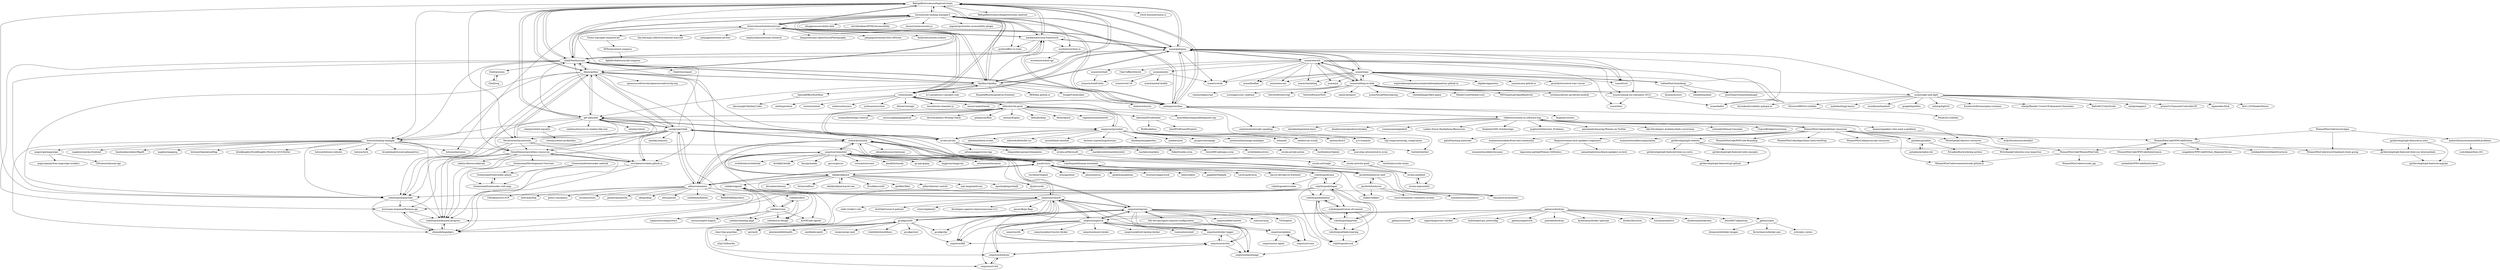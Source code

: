 digraph G {
"RefugeRestrooms/refugerestrooms" -> "hotosm/osm-tasking-manager2"
"RefugeRestrooms/refugerestrooms" -> "drewrwilson/toolsforactivism"
"RefugeRestrooms/refugerestrooms" -> "hackaye/activism-framework"
"RefugeRestrooms/refugerestrooms" -> "ifmeorg/ifme"
"RefugeRestrooms/refugerestrooms" -> "GliaX/Stethoscope"
"RefugeRestrooms/refugerestrooms" -> "julianguyen/ifme"
"RefugeRestrooms/refugerestrooms" -> "ncase/polygons"
"RefugeRestrooms/refugerestrooms" -> "OptiKey/OptiKey"
"RefugeRestrooms/refugerestrooms" -> "Terrastories/terrastories"
"RefugeRestrooms/refugerestrooms" -> "get-alex/alex"
"RefugeRestrooms/refugerestrooms" -> "RefugeRestrooms/refugerestrooms-android"
"RefugeRestrooms/refugerestrooms" -> "hotosm/tasking-manager"
"RefugeRestrooms/refugerestrooms" -> "rubyforgood/playtime"
"RefugeRestrooms/refugerestrooms" -> "wooorm/alex"
"RefugeRestrooms/refugerestrooms" -> "witch-house/pronoun.is" ["e"=1]
"julianguyen/ifme" -> "hotosm/osm-tasking-manager2"
"julianguyen/ifme" -> "hackaye/activism-framework"
"julianguyen/ifme" -> "drewrwilson/toolsforactivism"
"julianguyen/ifme" -> "RefugeRestrooms/refugerestrooms"
"julianguyen/ifme" -> "ncase/polygons"
"julianguyen/ifme" -> "GliaX/Stethoscope"
"julianguyen/ifme" -> "hypatia/virtuoso"
"julianguyen/ifme" -> "catehstn/technically-speaking" ["e"=1]
"julianguyen/ifme" -> "WriteSpeakCode/wsc-resources"
"julianguyen/ifme" -> "triketora/women-in-software-eng"
"drewrwilson/toolsforactivism" -> "hackaye/activism-framework"
"drewrwilson/toolsforactivism" -> "hotosm/osm-tasking-manager2"
"drewrwilson/toolsforactivism" -> "ncase/polygons"
"drewrwilson/toolsforactivism" -> "RefugeRestrooms/refugerestrooms"
"drewrwilson/toolsforactivism" -> "julianguyen/ifme"
"drewrwilson/toolsforactivism" -> "johnjago/awesome-free-software" ["e"=1]
"drewrwilson/toolsforactivism" -> "dylanrees/citizen-science" ["e"=1]
"drewrwilson/toolsforactivism" -> "GliaX/Stethoscope"
"drewrwilson/toolsforactivism" -> "OptiKey/OptiKey"
"drewrwilson/toolsforactivism" -> "wooorm/alex"
"drewrwilson/toolsforactivism" -> "the-learning-collective/whereat-macroid"
"drewrwilson/toolsforactivism" -> "Twilio-org/rapid-response-kit"
"drewrwilson/toolsforactivism" -> "johnjago/awesome-ad-free" ["e"=1]
"drewrwilson/toolsforactivism" -> "emptymalei/awesome-research" ["e"=1]
"drewrwilson/toolsforactivism" -> "ibaaj/awesome-OpenSourcePhotography" ["e"=1]
"ncase/polygons" -> "drewrwilson/toolsforactivism"
"ncase/polygons" -> "hackaye/activism-framework"
"ncase/polygons" -> "RefugeRestrooms/refugerestrooms"
"ncase/polygons" -> "hotosm/osm-tasking-manager2"
"ncase/polygons" -> "wooorm/alex"
"ncase/polygons" -> "OptiKey/OptiKey"
"ncase/polygons" -> "GliaX/Stethoscope"
"ncase/polygons" -> "julianguyen/ifme"
"ncase/polygons" -> "ncase/wbwwb"
"ncase/polygons" -> "ncase/loopy"
"ncase/polygons" -> "ncase/nothing-to-hide"
"ncase/polygons" -> "ncase/trust" ["e"=1]
"ncase/polygons" -> "ncase/coming-out-simulator-2014"
"ncase/polygons" -> "ncase/ballot"
"ncase/polygons" -> "ncase/crowds"
"vkuznecovas/mouthful" -> "schn4ck/schnack"
"ncase/sight-and-light" -> "ncase/nothing-to-hide"
"ncase/sight-and-light" -> "Silverwolf90/2d-visibility"
"ncase/sight-and-light" -> "ncase/polygons"
"ncase/sight-and-light" -> "amitp/mapgen2" ["e"=1]
"ncase/sight-and-light" -> "prime31/CharacterController2D" ["e"=1]
"ncase/sight-and-light" -> "aigamedev/btsk" ["e"=1]
"ncase/sight-and-light" -> "fylz1125/ShaderDemos" ["e"=1]
"ncase/sight-and-light" -> "byronknoll/visibility-polygon-js"
"ncase/sight-and-light" -> "mattdesl/lwjgl-basics" ["e"=1]
"ncase/sight-and-light" -> "munificent/hauberk" ["e"=1]
"ncase/sight-and-light" -> "google/liquidfun" ["e"=1]
"ncase/sight-and-light" -> "miloyip/light2d" ["e"=1]
"ncase/sight-and-light" -> "EsotericSoftware/spine-runtimes" ["e"=1]
"ncase/sight-and-light" -> "chenjd/Render-Crowd-Of-Animated-Characters" ["e"=1]
"ncase/sight-and-light" -> "RaduMC/UnityStudio" ["e"=1]
"wooorm/alex" -> "ncase/polygons"
"wooorm/alex" -> "drewrwilson/toolsforactivism"
"wooorm/alex" -> "RefugeRestrooms/refugerestrooms"
"wooorm/alex" -> "btford/write-good"
"wooorm/alex" -> "sindresorhus/xo" ["e"=1]
"wooorm/alex" -> "zeit/hyperterm" ["e"=1]
"wooorm/alex" -> "OptiKey/OptiKey"
"wooorm/alex" -> "wooorm/retext" ["e"=1]
"wooorm/alex" -> "sindresorhus/ava" ["e"=1]
"wooorm/alex" -> "nlp-compromise/nlp_compromise" ["e"=1]
"wooorm/alex" -> "yoshuawuyts/choo" ["e"=1]
"wooorm/alex" -> "julianguyen/ifme"
"wooorm/alex" -> "dthree/vantage" ["e"=1]
"wooorm/alex" -> "tessalt/echo-chamber-js" ["e"=1]
"wooorm/alex" -> "moose-team/friends" ["e"=1]
"btford/write-good" -> "amperser/proselint"
"btford/write-good" -> "kdzwinel/Proofreader"
"btford/write-good" -> "manuelkiessling/nodebeginner.org" ["e"=1]
"btford/write-good" -> "wooorm/alex"
"btford/write-good" -> "errata-ai/vale"
"btford/write-good" -> "swannodette/logic-tutorial" ["e"=1]
"btford/write-good" -> "get-alex/alex"
"btford/write-good" -> "mixu/singlepageappbook" ["e"=1]
"btford/write-good" -> "devd/Academic-Writing-Check" ["e"=1]
"btford/write-good" -> "pengwynn/flint" ["e"=1]
"btford/write-good" -> "textlint/textlint" ["e"=1]
"btford/write-good" -> "cantino/huginn" ["e"=1]
"btford/write-good" -> "defunkt/dotjs" ["e"=1]
"btford/write-good" -> "fastly/epoch" ["e"=1]
"btford/write-good" -> "segmentio/metalsmith" ["e"=1]
"umputun/remark42" -> "djyde/cusdis" ["e"=1]
"umputun/remark42" -> "posativ/isso"
"umputun/remark42" -> "umputun/reproxy"
"umputun/remark42" -> "schn4ck/schnack"
"umputun/remark42" -> "adtac/commento"
"umputun/remark42" -> "knadh/listmonk" ["e"=1]
"umputun/remark42" -> "go-pay/gopay" ["e"=1]
"umputun/remark42" -> "imgproxy/imgproxy" ["e"=1]
"umputun/remark42" -> "utterance/utterances" ["e"=1]
"umputun/remark42" -> "debiki/talkyard"
"umputun/remark42" -> "writefreely/writefreely" ["e"=1]
"umputun/remark42" -> "ArtalkJS/Artalk" ["e"=1]
"umputun/remark42" -> "foxcpp/maddy" ["e"=1]
"umputun/remark42" -> "giscus/giscus" ["e"=1]
"umputun/remark42" -> "owncast/owncast" ["e"=1]
"adtac/commento" -> "posativ/isso"
"adtac/commento" -> "atech/postal" ["e"=1]
"adtac/commento" -> "schn4ck/schnack"
"adtac/commento" -> "umputun/remark42"
"adtac/commento" -> "usefathom/fathom" ["e"=1]
"adtac/commento" -> "coralproject/talk"
"adtac/commento" -> "RadhiFadlillah/shiori" ["e"=1]
"adtac/commento" -> "Checkmarx/Go-SCP" ["e"=1]
"adtac/commento" -> "kshvmdn/fsql" ["e"=1]
"adtac/commento" -> "ponzu-cms/ponzu" ["e"=1]
"adtac/commento" -> "asciimoo/wuzz" ["e"=1]
"adtac/commento" -> "umputun/remark"
"adtac/commento" -> "vkuznecovas/mouthful"
"adtac/commento" -> "gomatcha/matcha" ["e"=1]
"adtac/commento" -> "oklog/oklog" ["e"=1]
"schn4ck/schnack" -> "vkuznecovas/mouthful"
"schn4ck/schnack" -> "coralproject/talk"
"schn4ck/schnack" -> "adtac/commento"
"schn4ck/schnack" -> "posativ/isso"
"schn4ck/schnack" -> "umputun/remark42"
"schn4ck/schnack" -> "jacobwb/hashover-next"
"schn4ck/schnack" -> "eduardoboucas/staticman" ["e"=1]
"schn4ck/schnack" -> "umputun/remark"
"umputun/remark" -> "umputun/reproxy"
"umputun/remark" -> "umputun/nginx-le"
"umputun/remark" -> "radio-t/radio-t-site"
"umputun/remark" -> "umputun/docker-logger"
"umputun/remark" -> "umputun/secrets"
"umputun/remark" -> "umputun/baseimage"
"umputun/remark" -> "umputun/rt-bot"
"umputun/remark" -> "AveVlad/russia-it-podcast" ["e"=1]
"umputun/remark" -> "umputun/dockvpn"
"umputun/remark" -> "umputun/dkll"
"umputun/remark" -> "go-pkgz/auth"
"umputun/remark" -> "schors/tgdante2" ["e"=1]
"umputun/remark" -> "developers-against-repressions/case-212" ["e"=1]
"umputun/remark" -> "jessevdk/go-flags" ["e"=1]
"umputun/remark" -> "schn4ck/schnack"
"posativ/isso" -> "adtac/commento"
"posativ/isso" -> "schn4ck/schnack"
"posativ/isso" -> "umputun/remark42"
"posativ/isso" -> "jacobwb/hashover-next"
"posativ/isso" -> "phusion/juvia" ["e"=1]
"posativ/isso" -> "getpelican/pelican" ["e"=1]
"posativ/isso" -> "talkatv/talkatv"
"posativ/isso" -> "coralproject/talk"
"posativ/isso" -> "twostairs/paperwork" ["e"=1]
"posativ/isso" -> "lektor/lektor" ["e"=1]
"posativ/isso" -> "pagekite/Mailpile" ["e"=1]
"posativ/isso" -> "debiki/talkyard"
"posativ/isso" -> "Laverna/laverna" ["e"=1]
"posativ/isso" -> "torchbox/wagtail" ["e"=1]
"posativ/isso" -> "erming/shout" ["e"=1]
"pyladies/pyladies" -> "pyladies/pyladies-kit"
"pyladies/pyladies" -> "PyLadiesRio/workshop-python"
"tobloef/text2mindmap" -> "tobloef/markant"
"tobloef/text2mindmap" -> "JoseTomasTocino/mindmapit"
"tobloef/text2mindmap" -> "bluzi/jsonstore" ["e"=1]
"tobloef/text2mindmap" -> "ncase/loopy"
"tldr-devops/nginx-common-configuration" -> "umputun/reproxy"
"tldr-devops/nginx-common-configuration" -> "umputun/secrets"
"tldr-devops/nginx-common-configuration" -> "umputun/updater"
"OptiKey/OptiKey" -> "GliaX/Stethoscope"
"OptiKey/OptiKey" -> "RefugeRestrooms/refugerestrooms"
"OptiKey/OptiKey" -> "ncase/polygons"
"OptiKey/OptiKey" -> "drewrwilson/toolsforactivism"
"OptiKey/OptiKey" -> "hotosm/osm-tasking-manager2"
"OptiKey/OptiKey" -> "ifmeorg/ifme"
"OptiKey/OptiKey" -> "hackaye/activism-framework"
"OptiKey/OptiKey" -> "HospitalRun/hospitalrun-frontend" ["e"=1]
"OptiKey/OptiKey" -> "wooorm/alex"
"OptiKey/OptiKey" -> "julianguyen/ifme"
"OptiKey/OptiKey" -> "SpecialEffect/EyeMine"
"OptiKey/OptiKey" -> "get-alex/alex"
"OptiKey/OptiKey" -> "IBM/ibm.github.io" ["e"=1]
"OptiKey/OptiKey" -> "GoogleTrends/data" ["e"=1]
"OptiKey/OptiKey" -> "a11yproject/a11yproject.com" ["e"=1]
"amperser/proselint" -> "btford/write-good"
"amperser/proselint" -> "errata-ai/vale"
"amperser/proselint" -> "pyupio/statuspage" ["e"=1]
"amperser/proselint" -> "awentzonline/image-analogies" ["e"=1]
"amperser/proselint" -> "w0rp/ale" ["e"=1]
"amperser/proselint" -> "reedes/vim-wordy" ["e"=1]
"amperser/proselint" -> "santinic/how2" ["e"=1]
"amperser/proselint" -> "nlp-compromise/nlp_compromise" ["e"=1]
"amperser/proselint" -> "p-e-w/maybe" ["e"=1]
"amperser/proselint" -> "shockone/black-screen" ["e"=1]
"amperser/proselint" -> "edwardtufte/tufte-css" ["e"=1]
"amperser/proselint" -> "mrzool/bash-sensible" ["e"=1]
"amperser/proselint" -> "tectonic-typesetting/tectonic" ["e"=1]
"amperser/proselint" -> "danielquinn/paperless" ["e"=1]
"amperser/proselint" -> "maebert/jrnl" ["e"=1]
"coralproject/talk" -> "ifmeorg/ifme"
"coralproject/talk" -> "schn4ck/schnack"
"coralproject/talk" -> "get-alex/alex"
"coralproject/talk" -> "Data4Democracy/ethics-resources"
"coralproject/talk" -> "Terrastories/terrastories"
"coralproject/talk" -> "adtac/commento"
"coralproject/talk" -> "hotosm/tasking-manager"
"coralproject/talk" -> "rubyforgood/playtime"
"coralproject/talk" -> "posativ/isso"
"coralproject/talk" -> "GliaX/Stethoscope"
"coralproject/talk" -> "RefugeRestrooms/refugerestrooms"
"coralproject/talk" -> "civicdata/civicdata.github.io"
"coralproject/talk" -> "rubyforgood/demand-progress"
"coralproject/talk" -> "ebimodeling/ghgvc"
"coralproject/talk" -> "emeeks/semiotic" ["e"=1]
"errata-ai/vale" -> "errata-ai/vale-action"
"errata-ai/vale" -> "amperser/proselint"
"errata-ai/vale" -> "errata-ai/Microsoft"
"errata-ai/vale" -> "testthedocs/Openly"
"errata-ai/vale" -> "btford/write-good"
"errata-ai/vale" -> "textlint/textlint" ["e"=1]
"errata-ai/vale" -> "jose-elias-alvarez/null-ls.nvim" ["e"=1]
"errata-ai/vale" -> "get-alex/alex"
"errata-ai/vale" -> "mfussenegger/nvim-dap" ["e"=1]
"errata-ai/vale" -> "thegooddocsproject/templates" ["e"=1]
"errata-ai/vale" -> "markdownlint/markdownlint" ["e"=1]
"errata-ai/vale" -> "markdoc/markdoc" ["e"=1]
"errata-ai/vale" -> "folke/trouble.nvim" ["e"=1]
"errata-ai/vale" -> "lewis6991/gitsigns.nvim" ["e"=1]
"errata-ai/vale" -> "writethedocs/www" ["e"=1]
"umputun/nginx-le" -> "umputun/remark"
"umputun/nginx-le" -> "umputun/docker-logger"
"umputun/nginx-le" -> "umputun/baseimage"
"umputun/nginx-le" -> "umputun/rt-bot"
"umputun/nginx-le" -> "umputun/secrets"
"umputun/nginx-le" -> "umputun/dkll"
"umputun/nginx-le" -> "umputun/dockvpn"
"umputun/nginx-le" -> "umputun/reproxy"
"umputun/nginx-le" -> "umputun/rlb"
"umputun/nginx-le" -> "umputun/ghost-buster-docker"
"umputun/nginx-le" -> "umputun/monit-docker"
"umputun/nginx-le" -> "umputun/github-backup-docker"
"umputun/nginx-le" -> "rumyantseva/mif"
"ncase/anxiety" -> "ncase/mental-health"
"ncase/anxiety" -> "ncase/nutshell-beta"
"ncase/anxiety" -> "ncase/covid-19"
"ncase/anxiety" -> "ncase/crowds"
"ifmeorg/ifme" -> "RefugeRestrooms/refugerestrooms"
"ifmeorg/ifme" -> "Terrastories/terrastories"
"ifmeorg/ifme" -> "GliaX/Stethoscope"
"ifmeorg/ifme" -> "coralproject/talk"
"ifmeorg/ifme" -> "rubyforgood/playtime"
"ifmeorg/ifme" -> "hotosm/osm-tasking-manager2"
"ifmeorg/ifme" -> "Data4Democracy/ethics-resources"
"ifmeorg/ifme" -> "civicdata/civicdata.github.io"
"ifmeorg/ifme" -> "get-alex/alex"
"ifmeorg/ifme" -> "hotosm/tasking-manager"
"ifmeorg/ifme" -> "OptiKey/OptiKey"
"ifmeorg/ifme" -> "opensourcediversity/opensourcediversity.org" ["e"=1]
"ifmeorg/ifme" -> "rubyforgood/diaper"
"ifmeorg/ifme" -> "rubyforgood/demand-progress"
"ifmeorg/ifme" -> "rubyforgood/human-essentials"
"ncase/loopy" -> "ncase/wbwwb"
"ncase/loopy" -> "ncase/polygons"
"ncase/loopy" -> "ncase/simulating"
"ncase/loopy" -> "ncase/crowds"
"ncase/loopy" -> "ncase/joy"
"ncase/loopy" -> "ncase/nothing-to-hide"
"ncase/loopy" -> "ncase/fireflies"
"ncase/loopy" -> "ncase/ballot"
"ncase/loopy" -> "explorableexplanations/explorableexplanations.github.io" ["e"=1]
"ncase/loopy" -> "cdglabs/apparatus" ["e"=1]
"ncase/loopy" -> "ncase/trust" ["e"=1]
"ncase/loopy" -> "ncase/neurons"
"ncase/loopy" -> "ncase/ncase.github.io"
"ncase/loopy" -> "tobloef/text2mindmap"
"ncase/loopy" -> "javierbyte/control-user-cursor" ["e"=1]
"ncase/coming-out-simulator-2014" -> "ncase/ballot"
"ncase/coming-out-simulator-2014" -> "ncase/door"
"ncase/wbwwb" -> "ncase/loopy"
"ncase/wbwwb" -> "ncase/polygons"
"ncase/wbwwb" -> "ncase/coming-out-simulator-2014"
"ncase/wbwwb" -> "ncase/trust" ["e"=1]
"ncase/wbwwb" -> "ncase/anxiety"
"ncase/wbwwb" -> "ncase/nothing-to-hide"
"ncase/wbwwb" -> "ncase/ballot"
"ncase/wbwwb" -> "ncase/fireflies"
"ncase/wbwwb" -> "ncase/joy"
"ncase/wbwwb" -> "ncase/neurons"
"ncase/wbwwb" -> "ncase/simulating"
"ncase/wbwwb" -> "ncase/door"
"ncase/wbwwb" -> "ClayCoffee/wbwwb"
"ncase/wbwwb" -> "ncase/nutshell"
"ncase/wbwwb" -> "ncase/crowds"
"go-pkgz/auth" -> "shaj13/go-guardian"
"go-pkgz/auth" -> "qor/auth" ["e"=1]
"go-pkgz/auth" -> "umputun/reproxy"
"go-pkgz/auth" -> "alexliesenfeld/health" ["e"=1]
"go-pkgz/auth" -> "markbates/goth" ["e"=1]
"go-pkgz/auth" -> "wneessen/go-mail" ["e"=1]
"go-pkgz/auth" -> "umputun/remark"
"go-pkgz/auth" -> "volatiletech/authboss" ["e"=1]
"go-pkgz/auth" -> "go-pkgz/rest"
"go-pkgz/auth" -> "umputun/dkll"
"go-pkgz/auth" -> "go-pkgz/lgr"
"ncase/nothing-to-hide" -> "ncase/sight-and-light"
"ncase/nothing-to-hide" -> "ncase/coming-out-simulator-2014"
"ncase/nothing-to-hide" -> "ncase/polygons"
"ncase/nothing-to-hide" -> "ncase/wbwwb"
"ncase/nothing-to-hide" -> "cameron/squirt" ["e"=1]
"ncase/nothing-to-hide" -> "ncase/loopy"
"ncase/nothing-to-hide" -> "ncase/SocialMinusSpying"
"ncase/nothing-to-hide" -> "clintbellanger/flare-game" ["e"=1]
"ncase/nothing-to-hide" -> "MediaCrush/MediaCrush" ["e"=1]
"ncase/nothing-to-hide" -> "MITGameLab/OpenRelativity" ["e"=1]
"ncase/nothing-to-hide" -> "usrbinnc/netcat-cpi-kernel-module" ["e"=1]
"ncase/nothing-to-hide" -> "remixz/dogescript" ["e"=1]
"ncase/nothing-to-hide" -> "scoutapp/scout_realtime" ["e"=1]
"ncase/nothing-to-hide" -> "ValveSoftware/vogl" ["e"=1]
"ncase/nothing-to-hide" -> "ValveSoftware/ToGL" ["e"=1]
"umputun/reproxy" -> "umputun/remark"
"umputun/reproxy" -> "umputun/updater"
"umputun/reproxy" -> "tldr-devops/nginx-common-configuration"
"umputun/reproxy" -> "umputun/docker-logger"
"umputun/reproxy" -> "umputun/secrets"
"umputun/reproxy" -> "umputun/nginx-le"
"umputun/reproxy" -> "umputun/feed-master"
"umputun/reproxy" -> "umputun/cronn"
"umputun/reproxy" -> "matryer/moq" ["e"=1]
"umputun/reproxy" -> "umputun/baseimage"
"umputun/reproxy" -> "go-pkgz/lgr"
"umputun/reproxy" -> "umputun/dkll"
"umputun/reproxy" -> "go-pkgz/auth"
"umputun/reproxy" -> "umputun/remark42"
"umputun/reproxy" -> "TwiN/gatus" ["e"=1]
"debiki/talkyard-prod-one" -> "debiki/talkyard"
"jacobwb/hashover-next" -> "jacobwb/hashover"
"jacobwb/hashover-next" -> "commentics/commentics"
"jacobwb/hashover-next" -> "posativ/isso"
"WomenWhoCode/guidelines-resources" -> "WomenWhoCode/WomenWhoCode"
"WomenWhoCode/guidelines-resources" -> "WomenWhoCode/Algorithms-InterviewPrep"
"WomenWhoCode/guidelines-resources" -> "WomenWhoCode/womenwhocode.github.io"
"WomenWhoCode/guidelines-resources" -> "WomenWhoCode/javascript-resources"
"WomenWhoCode/guidelines-resources" -> "triketora/women-in-software-eng"
"WomenWhoCode/guidelines-resources" -> "womenwhocodedc/front-end-community"
"WomenWhoCode/guidelines-resources" -> "pyladies/pyladies"
"WomenWhoCode/guidelines-resources" -> "WriteSpeakCode/wsc-resources"
"WomenWhoCode/guidelines-resources" -> "gdisf/teaching-materials" ["e"=1]
"WomenWhoCode/guidelines-resources" -> "fempire/women-tech-speakers-organizers"
"WomenWhoCode/guidelines-resources" -> "girldevelopit/gdi-website"
"WomenWhoCode/guidelines-resources" -> "womenwhocodedc/organization" ["e"=1]
"WomenWhoCode/guidelines-resources" -> "WomenWhoCode/WWCodePython"
"WomenWhoCode/guidelines-resources" -> "WomenWhoCode/WWCode-Branding"
"triketora/women-in-software-eng" -> "davedash/parental-leave"
"triketora/women-in-software-eng" -> "doubleunion/opendiversitydata"
"triketora/women-in-software-eng" -> "WomenWhoCode/guidelines-resources"
"triketora/women-in-software-eng" -> "rowanmanning/joblint" ["e"=1]
"triketora/women-in-software-eng" -> "Ladies-Storm-Hackathons/Resources" ["e"=1]
"triketora/women-in-software-eng" -> "freialobo/GHC-Scholarships" ["e"=1]
"triketora/women-in-software-eng" -> "pyladies/pyladies"
"triketora/women-in-software-eng" -> "julianguyen/ifme"
"triketora/women-in-software-eng" -> "catehstn/technically-speaking" ["e"=1]
"triketora/women-in-software-eng" -> "nyghtowl/Interview_Problems" ["e"=1]
"triketora/women-in-software-eng" -> "amirahaile/Amazing-Women-on-Twitter"
"triketora/women-in-software-eng" -> "Ada-Developers-Academy/daily-curriculum" ["e"=1]
"triketora/women-in-software-eng" -> "notwaldorf/emoji-translate" ["e"=1]
"triketora/women-in-software-eng" -> "ClojureBridge/curriculum" ["e"=1]
"triketora/women-in-software-eng" -> "iheanyi/speakers-who-want-a-platform"
"hotosm/tasking-manager" -> "hotosm/hotosm-website"
"hotosm/tasking-manager" -> "civicdata/civicdata.github.io"
"hotosm/tasking-manager" -> "rubyforgood/demand-progress"
"hotosm/tasking-manager" -> "mapswipe/mapswipe"
"hotosm/tasking-manager" -> "hotosm/tech"
"hotosm/tasking-manager" -> "Data4Democracy/ethics-resources"
"hotosm/tasking-manager" -> "hotosm/learnosm" ["e"=1]
"hotosm/tasking-manager" -> "ArcadeAnalytics/arcadeanalytics" ["e"=1]
"hotosm/tasking-manager" -> "rubyforgood/playtime"
"hotosm/tasking-manager" -> "mapbox/osmcha-frontend" ["e"=1]
"hotosm/tasking-manager" -> "ebimodeling/ghgvc"
"hotosm/tasking-manager" -> "facebookincubator/RapiD" ["e"=1]
"hotosm/tasking-manager" -> "mapbox/mapping" ["e"=1]
"hotosm/tasking-manager" -> "hotosm/OpenAerialMap" ["e"=1]
"hotosm/tasking-manager" -> "droidknights/DroidKnights-Festival-2019-flutter" ["e"=1]
"womenwhocodedc/front-end-community" -> "womenwhocodedc/resumes"
"Silverwolf90/2d-visibility" -> "Petah/2d-visibility"
"get-alex/alex" -> "RefugeRestrooms/refugerestrooms"
"get-alex/alex" -> "coralproject/talk"
"get-alex/alex" -> "ifmeorg/ifme"
"get-alex/alex" -> "hotosm/tasking-manager"
"get-alex/alex" -> "Data4Democracy/ethics-resources"
"get-alex/alex" -> "GliaX/Stethoscope"
"get-alex/alex" -> "Terrastories/terrastories"
"get-alex/alex" -> "errata-ai/vale"
"get-alex/alex" -> "rubyforgood/playtime"
"get-alex/alex" -> "btford/write-good"
"get-alex/alex" -> "civicdata/civicdata.github.io"
"get-alex/alex" -> "retextjs/retext" ["e"=1]
"get-alex/alex" -> "retextjs/retext-equality"
"get-alex/alex" -> "sindresorhus/css-in-readme-like-wat" ["e"=1]
"get-alex/alex" -> "amperser/proselint"
"rubyforgood/casa" -> "rubyforgood/human-essentials"
"rubyforgood/casa" -> "rubyforgood/abalone"
"rubyforgood/casa" -> "rubyforgood/diaper"
"rubyforgood/casa" -> "rubyforgood/circulate"
"Greenstand/treetracker-android" -> "Greenstand/treetracker-admin"
"Greenstand/treetracker-android" -> "Greenstand/treetracker-web-map"
"rubyforgood/playtime" -> "rubyforgood/demand-progress"
"rubyforgood/playtime" -> "ebimodeling/ghgvc"
"rubyforgood/playtime" -> "hurricane-response/florence-api"
"jpetazzo/dockvpn" -> "dockerana/dockerana"
"jpetazzo/dockvpn" -> "besn0847/alpinevpn"
"jpetazzo/dockvpn" -> "jpetazzo/nsenter" ["e"=1]
"jpetazzo/dockvpn" -> "umputun/dockvpn"
"jpetazzo/dockvpn" -> "wppurking/ocserv-docker" ["e"=1]
"jpetazzo/dockvpn" -> "umputun/nginx-le"
"jpetazzo/dockvpn" -> "tinfoil/openvpn_autoconfig"
"jpetazzo/dockvpn" -> "jpetazzo/pipework" ["e"=1]
"jpetazzo/dockvpn" -> "jmarhee/dockvpn"
"jpetazzo/dockvpn" -> "jpetazzo/pxe"
"jpetazzo/dockvpn" -> "kylemanna/docker-openvpn" ["e"=1]
"jpetazzo/dockvpn" -> "docker/libswarm" ["e"=1]
"jpetazzo/dockvpn" -> "toscanini/maestro" ["e"=1]
"kdzwinel/Proofreader" -> "SamWSoftware/Projects"
"kdzwinel/Proofreader" -> "Wulf/nodehun" ["e"=1]
"jacobwb/hashover" -> "jacobwb/hashover-next"
"jacobwb/hashover" -> "ionutvmi/master-comments-system"
"jacobwb/hashover" -> "talkatv/talkatv"
"jacobwb/hashover" -> "commentics/commentics"
"umputun/secrets" -> "umputun/baseimage"
"umputun/secrets" -> "umputun/dockvpn"
"umputun/secrets" -> "umputun/docker-logger"
"ncase/nutshell" -> "ncase/nutshell-beta"
"shaj13/go-guardian" -> "shaj13/libcache"
"shaj13/go-guardian" -> "go-pkgz/auth"
"rubyforgood/voices-of-consent" -> "rubyforgood/partner"
"rubyforgood/voices-of-consent" -> "rubyforgood/coral"
"rubyforgood/voices-of-consent" -> "rubyforgood/abalone"
"hackaye/activism-framework" -> "drewrwilson/toolsforactivism"
"hackaye/activism-framework" -> "hotosm/osm-tasking-manager2"
"hackaye/activism-framework" -> "RefugeRestrooms/refugerestrooms"
"hackaye/activism-framework" -> "julianguyen/ifme"
"hackaye/activism-framework" -> "ncase/polygons"
"hackaye/activism-framework" -> "GliaX/Stethoscope"
"hackaye/activism-framework" -> "wordset/wordset-ui"
"hackaye/activism-framework" -> "prettydiff/a11y-tools" ["e"=1]
"umputun/rt-bot" -> "umputun/dockvpn"
"codidact/qpixel" -> "topanswers/topanswers"
"codidact/qpixel" -> "codidact/docs"
"codidact/qpixel" -> "codidact/core"
"codidact/qpixel" -> "ArtOfCode-/qpixel"
"codidact/qpixel" -> "codidact/co-design"
"umputun/docker-logger" -> "umputun/dkll"
"umputun/docker-logger" -> "umputun/baseimage"
"umputun/docker-logger" -> "umputun/secrets"
"umputun/docker-logger" -> "umputun/nginx-le"
"girldevelopit/gdi-website" -> "girldevelopit/gdi-featured-html-css-intermediate"
"girldevelopit/gdi-website" -> "girldevelopit/gdi-featured-html-css-intro"
"girldevelopit/gdi-website" -> "girldevelopit/gdi-featured-git-github"
"girldevelopit/gdi-website" -> "girldevelopit/gdi-featured-web-concepts"
"codidact/core" -> "codidact/docs"
"codidact/core" -> "codidact/landing-page"
"codidact/core" -> "codidact/co-design"
"codidact/core" -> "codidact/qpixel"
"codidact/core" -> "topanswers/topanswers"
"codidact/core" -> "zoxuyu/expert-engine"
"codidact/core" -> "ArtOfCode-/qpixel"
"WomenWhoCode/WWCodePython" -> "WomenWhoCode/WWCodeDataScience"
"WomenWhoCode/WWCodePython" -> "nuageklow/WWCodePython_BeginnerSeries"
"WomenWhoCode/WWCodePython" -> "rishikasb/IntrotoDataStructures"
"WomenWhoCode/WWCodePython" -> "WomenWhoCode/WomenWhoCode"
"WomenWhoCode/WWCodePython" -> "WomenWhoCode/wwcsf-backend-study-group"
"fempire/women-tech-speakers-organizers" -> "samanthabretous/black-speakers-in-tech"
"fempire/women-tech-speakers-organizers" -> "tapasweni-pathak/Women-GitHubers" ["e"=1]
"SpecialEffect/EyeMine" -> "kmcnaught/OptikeyCoder"
"Data4Democracy/ethics-resources" -> "civicdata/civicdata.github.io"
"Data4Democracy/ethics-resources" -> "rubyforgood/demand-progress"
"Data4Democracy/ethics-resources" -> "rubyforgood/playtime"
"Data4Democracy/ethics-resources" -> "ebimodeling/ghgvc"
"Data4Democracy/ethics-resources" -> "Greenstand/Development-Overview"
"Data4Democracy/ethics-resources" -> "rubyforgood/human-essentials"
"Data4Democracy/ethics-resources" -> "hurricane-response/florence-api"
"Data4Democracy/ethics-resources" -> "raksha-life/rescuekerala"
"Greenstand/Development-Overview" -> "Greenstand/treetracker-admin"
"Greenstand/Development-Overview" -> "Greenstand/treetracker-web-map"
"GliaX/Stethoscope" -> "hotosm/osm-tasking-manager2"
"GliaX/Stethoscope" -> "RefugeRestrooms/refugerestrooms"
"GliaX/Stethoscope" -> "hackaye/activism-framework"
"GliaX/Stethoscope" -> "ifmeorg/ifme"
"GliaX/Stethoscope" -> "OptiKey/OptiKey"
"GliaX/Stethoscope" -> "drewrwilson/toolsforactivism"
"GliaX/Stethoscope" -> "rubyforgood/playtime"
"GliaX/Stethoscope" -> "GliaX/pulseox"
"GliaX/Stethoscope" -> "ncase/polygons"
"GliaX/Stethoscope" -> "hurricane-response/florence-api"
"GliaX/Stethoscope" -> "julianguyen/ifme"
"GliaX/Stethoscope" -> "ebimodeling/ghgvc"
"GliaX/Stethoscope" -> "Data4Democracy/ethics-resources"
"GliaX/Stethoscope" -> "GliaX/tourniquet"
"GliaX/Stethoscope" -> "hotosm/tasking-manager"
"debiki/talkyard" -> "debiki/talkyard-prod-one"
"debiki/talkyard" -> "posativ/isso"
"debiki/talkyard" -> "umputun/remark42"
"debiki/talkyard" -> "adtac/commento"
"debiki/talkyard" -> "Erudika/scoold" ["e"=1]
"debiki/talkyard" -> "umputun/remark"
"debiki/talkyard" -> "djyde/cusdis" ["e"=1]
"debiki/talkyard" -> "getfider/fider" ["e"=1]
"debiki/talkyard" -> "codidact/qpixel"
"debiki/talkyard" -> "ialbert/biostar-central" ["e"=1]
"debiki/talkyard" -> "nim-lang/nimforum" ["e"=1]
"debiki/talkyard" -> "epochtalk/epochtalk"
"debiki/talkyard" -> "schn4ck/schnack"
"debiki/talkyard" -> "dessalines/lemmy" ["e"=1]
"debiki/talkyard" -> "forem/selfhost" ["e"=1]
"hotosm/osm-tasking-manager2" -> "hackaye/activism-framework"
"hotosm/osm-tasking-manager2" -> "drewrwilson/toolsforactivism"
"hotosm/osm-tasking-manager2" -> "RefugeRestrooms/refugerestrooms"
"hotosm/osm-tasking-manager2" -> "GliaX/Stethoscope"
"hotosm/osm-tasking-manager2" -> "julianguyen/ifme"
"hotosm/osm-tasking-manager2" -> "ncase/polygons"
"hotosm/osm-tasking-manager2" -> "ifmeorg/ifme"
"hotosm/osm-tasking-manager2" -> "OptiKey/OptiKey"
"hotosm/osm-tasking-manager2" -> "aduggin/accessibility-fails" ["e"=1]
"hotosm/osm-tasking-manager2" -> "hotosm/learnosm" ["e"=1]
"hotosm/osm-tasking-manager2" -> "prettydiff/a11y-tools" ["e"=1]
"hotosm/osm-tasking-manager2" -> "stevefaulkner/HTML5accessibility" ["e"=1]
"hotosm/osm-tasking-manager2" -> "AccessLint/accesslint.js" ["e"=1]
"hotosm/osm-tasking-manager2" -> "angular/protractor-accessibility-plugin" ["e"=1]
"hotosm/osm-tasking-manager2" -> "wordset/wordset-ui"
"codidact/docs" -> "codidact/landing-page"
"codidact/docs" -> "codidact/core"
"codidact/docs" -> "codidact/co-design"
"jpetazzo/pxe" -> "ferrarimarco/docker-pxe"
"jpetazzo/pxe" -> "avlis/pxe_coreos"
"jpetazzo/pxe" -> "dreamcat4/docker-images"
"Terrastories/terrastories" -> "rubyforgood/demand-progress"
"Terrastories/terrastories" -> "civicdata/civicdata.github.io"
"Terrastories/terrastories" -> "rubyforgood/playtime"
"Terrastories/terrastories" -> "Data4Democracy/ethics-resources"
"Terrastories/terrastories" -> "rubyforgood/human-essentials"
"Terrastories/terrastories" -> "ifmeorg/ifme"
"WomenWhoCode/wwcsf-algos" -> "WomenWhoCode/wwcsf-backend-study-group"
"WomenWhoCode/wwcsf-algos" -> "WomenWhoCode/WWCodePython"
"WomenWhoCode/wwcsf-algos" -> "andrewblum/recommended-problems"
"umputun/dockvpn" -> "umputun/secrets"
"umputun/dockvpn" -> "umputun/rt-bot"
"WomenWhoCode/WWCodeDataScience" -> "WomenWhoCode/WWCodePython"
"WomenWhoCode/WWCodeDataScience" -> "snehathth/WWCodeDataScience"
"WomenWhoCode/WomenWhoCode" -> "WomenWhoCode/womenwhocode.github.io"
"WomenWhoCode/WomenWhoCode" -> "WomenWhoCode/wwcode_api"
"rubyforgood/human-essentials" -> "rubyforgood/casa"
"rubyforgood/human-essentials" -> "karrot-dev/karrot-frontend"
"rubyforgood/diaper" -> "rubyforgood/partner"
"rubyforgood/diaper" -> "rubyforgood/playtime"
"rubyforgood/diaper" -> "rubyforgood/voices-of-consent"
"rubyforgood/diaper" -> "rubyforgood/abalone"
"rubyforgood/diaper" -> "rubyforgood/babywearing"
"rubyforgood/diaper" -> "rubyforgood/coral"
"rubyforgood/diaper" -> "rubyforgood/demand-progress"
"rubyforgood/diaper" -> "hurricane-response/florence-api"
"rubyforgood/diaper" -> "rubyforgood/casa"
"rubyforgood/diaper" -> "ebimodeling/ghgvc"
"retextjs/retext-equality" -> "retextjs/retext-profanities"
"rubyforgood/babywearing" -> "rubyforgood/coral"
"WriteSpeakCode/wsc-resources" -> "WriteSpeakCode/own-your-expertise"
"iheanyi/speakers-who-want-a-platform" -> "erikr/lessobviouschecklist"
"girldevelopit/gdi-featured-html-css-intro" -> "girldevelopit/gdi-featured-git-github"
"Twilio-org/rapid-response-kit" -> "EFForg/contact-congress"
"errata-ai/Microsoft" -> "errata-ai/Google"
"errata-ai/Microsoft" -> "testthedocs/vale-styles"
"errata-ai/Microsoft" -> "errata-ai/write-good"
"pyladies/pyladies-kit" -> "pyladies/pyladies"
"umputun/cronn" -> "umputun/updater"
"umputun/updater" -> "umputun/cronn"
"umputun/updater" -> "umputun/sys-agent"
"girldevelopit/gdi-featured-html-css-intermediate" -> "girldevelopit/gdi-featured-angular"
"GliaX/pulseox" -> "GliaX/ecg"
"mapswipe/mapswipe" -> "mapswipe/python-mapswipe-workers"
"mapswipe/mapswipe" -> "GIScience/ohsome-api" ["e"=1]
"rubyforgood/abalone" -> "rubyforgood/voices-of-consent"
"rubyforgood/abalone" -> "rubyforgood/babywearing"
"rubyforgood/abalone" -> "rubyforgood/coral"
"rubyforgood/abalone" -> "rubyforgood/partner"
"rubyforgood/demand-progress" -> "ebimodeling/ghgvc"
"civicdata/civicdata.github.io" -> "Data4Democracy/ethics-resources"
"civicdata/civicdata.github.io" -> "rubyforgood/demand-progress"
"civicdata/civicdata.github.io" -> "ebimodeling/ghgvc"
"andrewblum/recommended-problems" -> "scotchka/python-201"
"wordset/wordset-ui" -> "wordset/wordset-api"
"errata-ai/Google" -> "errata-ai/Joblint"
"EFForg/contact-congress" -> "fightforthefuture/call-congress"
"Greenstand/treetracker-admin" -> "Greenstand/treetracker-web-map"
"Greenstand/treetracker-web-map" -> "Greenstand/treetracker-admin"
"girldevelopit/gdi-featured-js-intro" -> "girldevelopit/gdi-featured-html-css-intermediate"
"girldevelopit/gdi-featured-js-intro" -> "girldevelopit/gdi-featured-angular"
"hurricane-response/florence-api" -> "ebimodeling/ghgvc"
"hurricane-response/florence-api" -> "rubyforgood/demand-progress"
"GliaX/ecg" -> "GliaX/pulseox"
"ebimodeling/ghgvc" -> "rubyforgood/demand-progress"
"ebimodeling/ghgvc" -> "hurricane-response/florence-api"
"rubyforgood/partner" -> "rubyforgood/voices-of-consent"
"rubyforgood/partner" -> "rubyforgood/diaper"
"rubyforgood/partner" -> "rubyforgood/abalone"
"rubyforgood/partner" -> "rubyforgood/babywearing"
"errata-ai/write-good" -> "errata-ai/Joblint"
"errata-ai/write-good" -> "errata-ai/proselint"
"errata-ai/Joblint" -> "errata-ai/proselint"
"errata-ai/proselint" -> "errata-ai/Joblint"
"RefugeRestrooms/refugerestrooms" ["l"="26.615,-22.55"]
"hotosm/osm-tasking-manager2" ["l"="26.635,-22.541"]
"drewrwilson/toolsforactivism" ["l"="26.656,-22.568"]
"hackaye/activism-framework" ["l"="26.64,-22.556"]
"ifmeorg/ifme" ["l"="26.59,-22.519"]
"GliaX/Stethoscope" ["l"="26.597,-22.541"]
"julianguyen/ifme" ["l"="26.673,-22.549"]
"ncase/polygons" ["l"="26.602,-22.616"]
"OptiKey/OptiKey" ["l"="26.624,-22.576"]
"Terrastories/terrastories" ["l"="26.584,-22.5"]
"get-alex/alex" ["l"="26.589,-22.568"]
"RefugeRestrooms/refugerestrooms-android" ["l"="26.637,-22.51"]
"hotosm/tasking-manager" ["l"="26.546,-22.524"]
"rubyforgood/playtime" ["l"="26.573,-22.513"]
"wooorm/alex" ["l"="26.652,-22.602"]
"witch-house/pronoun.is" ["l"="-24.86,-19.522"]
"hypatia/virtuoso" ["l"="26.712,-22.523"]
"catehstn/technically-speaking" ["l"="30.8,-21.529"]
"WriteSpeakCode/wsc-resources" ["l"="26.794,-22.532"]
"triketora/women-in-software-eng" ["l"="26.807,-22.499"]
"johnjago/awesome-free-software" ["l"="27.444,-19.453"]
"dylanrees/citizen-science" ["l"="27.295,-19.416"]
"the-learning-collective/whereat-macroid" ["l"="26.7,-22.556"]
"Twilio-org/rapid-response-kit" ["l"="26.743,-22.565"]
"johnjago/awesome-ad-free" ["l"="27.354,-19.434"]
"emptymalei/awesome-research" ["l"="27.421,-19.449"]
"ibaaj/awesome-OpenSourcePhotography" ["l"="27.31,-19.379"]
"ncase/wbwwb" ["l"="26.553,-22.708"]
"ncase/loopy" ["l"="26.584,-22.716"]
"ncase/nothing-to-hide" ["l"="26.552,-22.665"]
"ncase/trust" ["l"="28.475,-19.432"]
"ncase/coming-out-simulator-2014" ["l"="26.57,-22.677"]
"ncase/ballot" ["l"="26.594,-22.679"]
"ncase/crowds" ["l"="26.532,-22.689"]
"vkuznecovas/mouthful" ["l"="26.386,-22.441"]
"schn4ck/schnack" ["l"="26.413,-22.395"]
"ncase/sight-and-light" ["l"="26.499,-22.652"]
"Silverwolf90/2d-visibility" ["l"="26.445,-22.676"]
"amitp/mapgen2" ["l"="-11.007,26.166"]
"prime31/CharacterController2D" ["l"="-13.397,40.258"]
"aigamedev/btsk" ["l"="-12.314,41.341"]
"fylz1125/ShaderDemos" ["l"="-14.466,39.308"]
"byronknoll/visibility-polygon-js" ["l"="26.455,-22.649"]
"mattdesl/lwjgl-basics" ["l"="-12.37,41.627"]
"munificent/hauberk" ["l"="-23.923,31.427"]
"google/liquidfun" ["l"="-12.614,25.926"]
"miloyip/light2d" ["l"="-13.164,29.222"]
"EsotericSoftware/spine-runtimes" ["l"="-13.396,39.94"]
"chenjd/Render-Crowd-Of-Animated-Characters" ["l"="-13.133,40.134"]
"RaduMC/UnityStudio" ["l"="-13.419,40.019"]
"btford/write-good" ["l"="26.693,-22.629"]
"sindresorhus/xo" ["l"="25.718,-26.675"]
"zeit/hyperterm" ["l"="25.784,-26.879"]
"wooorm/retext" ["l"="28.069,27.344"]
"sindresorhus/ava" ["l"="25.681,-26.866"]
"nlp-compromise/nlp_compromise" ["l"="13.876,-34.257"]
"yoshuawuyts/choo" ["l"="23.171,-32.501"]
"dthree/vantage" ["l"="27.968,-18.836"]
"tessalt/echo-chamber-js" ["l"="10.336,-33.741"]
"moose-team/friends" ["l"="9.214,-32.527"]
"amperser/proselint" ["l"="26.716,-22.67"]
"kdzwinel/Proofreader" ["l"="26.778,-22.655"]
"manuelkiessling/nodebeginner.org" ["l"="11.456,-7.118"]
"errata-ai/vale" ["l"="26.668,-22.672"]
"swannodette/logic-tutorial" ["l"="-7.6,14.9"]
"mixu/singlepageappbook" ["l"="11.472,-32.079"]
"devd/Academic-Writing-Check" ["l"="27.788,30.165"]
"pengwynn/flint" ["l"="26.103,-28.575"]
"textlint/textlint" ["l"="-10.905,-23.803"]
"cantino/huginn" ["l"="10.308,-34.21"]
"defunkt/dotjs" ["l"="-2.117,-28.948"]
"fastly/epoch" ["l"="10.431,-33.947"]
"segmentio/metalsmith" ["l"="10.684,-34.091"]
"umputun/remark42" ["l"="26.39,-22.362"]
"djyde/cusdis" ["l"="29.603,-26.973"]
"posativ/isso" ["l"="26.45,-22.388"]
"umputun/reproxy" ["l"="26.327,-22.286"]
"adtac/commento" ["l"="26.425,-22.424"]
"knadh/listmonk" ["l"="32.227,-26.229"]
"go-pay/gopay" ["l"="-12.72,1.144"]
"imgproxy/imgproxy" ["l"="-13.124,2.136"]
"utterance/utterances" ["l"="29.547,-26.998"]
"debiki/talkyard" ["l"="26.36,-22.398"]
"writefreely/writefreely" ["l"="-24.677,-19.664"]
"ArtalkJS/Artalk" ["l"="-36.631,-14.845"]
"foxcpp/maddy" ["l"="-27.421,-23.586"]
"giscus/giscus" ["l"="29.551,-27.056"]
"owncast/owncast" ["l"="32.686,-26.237"]
"atech/postal" ["l"="28.439,-19.169"]
"usefathom/fathom" ["l"="32.071,-26.165"]
"coralproject/talk" ["l"="26.524,-22.477"]
"RadhiFadlillah/shiori" ["l"="-32.928,-22.918"]
"Checkmarx/Go-SCP" ["l"="-13.157,1.832"]
"kshvmdn/fsql" ["l"="28.467,-19.144"]
"ponzu-cms/ponzu" ["l"="-13.046,1.559"]
"asciimoo/wuzz" ["l"="-13.358,1.836"]
"umputun/remark" ["l"="26.331,-22.332"]
"gomatcha/matcha" ["l"="-13.212,1.896"]
"oklog/oklog" ["l"="-13.069,1.797"]
"jacobwb/hashover-next" ["l"="26.473,-22.349"]
"eduardoboucas/staticman" ["l"="13.857,-36.151"]
"umputun/nginx-le" ["l"="26.275,-22.299"]
"radio-t/radio-t-site" ["l"="26.297,-22.357"]
"umputun/docker-logger" ["l"="26.303,-22.305"]
"umputun/secrets" ["l"="26.292,-22.293"]
"umputun/baseimage" ["l"="26.299,-22.319"]
"umputun/rt-bot" ["l"="26.273,-22.33"]
"AveVlad/russia-it-podcast" ["l"="6.825,-23.94"]
"umputun/dockvpn" ["l"="26.26,-22.31"]
"umputun/dkll" ["l"="26.324,-22.305"]
"go-pkgz/auth" ["l"="26.359,-22.276"]
"schors/tgdante2" ["l"="-32.783,-21.348"]
"developers-against-repressions/case-212" ["l"="-32.831,-21.368"]
"jessevdk/go-flags" ["l"="-13.155,1.779"]
"phusion/juvia" ["l"="8.876,-30.259"]
"getpelican/pelican" ["l"="22.702,4.281"]
"talkatv/talkatv" ["l"="26.461,-22.325"]
"twostairs/paperwork" ["l"="-12.42,-20.544"]
"lektor/lektor" ["l"="22.703,4.126"]
"pagekite/Mailpile" ["l"="10.353,-34.26"]
"Laverna/laverna" ["l"="-12.511,-20.697"]
"torchbox/wagtail" ["l"="25.685,1.081"]
"erming/shout" ["l"="10.05,-31.062"]
"pyladies/pyladies" ["l"="26.867,-22.477"]
"pyladies/pyladies-kit" ["l"="26.878,-22.451"]
"PyLadiesRio/workshop-python" ["l"="26.889,-22.469"]
"tobloef/text2mindmap" ["l"="26.602,-22.792"]
"tobloef/markant" ["l"="26.617,-22.818"]
"JoseTomasTocino/mindmapit" ["l"="26.604,-22.843"]
"bluzi/jsonstore" ["l"="25.816,-26.132"]
"tldr-devops/nginx-common-configuration" ["l"="26.303,-22.258"]
"umputun/updater" ["l"="26.315,-22.233"]
"HospitalRun/hospitalrun-frontend" ["l"="24.284,5.256"]
"SpecialEffect/EyeMine" ["l"="26.693,-22.579"]
"IBM/ibm.github.io" ["l"="-1.683,-28.193"]
"GoogleTrends/data" ["l"="23.336,31.14"]
"a11yproject/a11yproject.com" ["l"="29.035,-29.015"]
"pyupio/statuspage" ["l"="28.146,-18.954"]
"awentzonline/image-analogies" ["l"="33.551,32.404"]
"w0rp/ale" ["l"="-10.613,-22.296"]
"reedes/vim-wordy" ["l"="-10.632,-21.99"]
"santinic/how2" ["l"="28.245,-19.031"]
"p-e-w/maybe" ["l"="28.348,-19.073"]
"shockone/black-screen" ["l"="28.249,-19.064"]
"edwardtufte/tufte-css" ["l"="7.401,9.061"]
"mrzool/bash-sensible" ["l"="25.666,-20.367"]
"tectonic-typesetting/tectonic" ["l"="-12.04,-18.427"]
"danielquinn/paperless" ["l"="28.296,-18.998"]
"maebert/jrnl" ["l"="28.301,-18.721"]
"Data4Democracy/ethics-resources" ["l"="26.558,-22.495"]
"civicdata/civicdata.github.io" ["l"="26.558,-22.511"]
"rubyforgood/demand-progress" ["l"="26.568,-22.485"]
"ebimodeling/ghgvc" ["l"="26.572,-22.495"]
"emeeks/semiotic" ["l"="15.286,-31.646"]
"errata-ai/vale-action" ["l"="26.695,-22.716"]
"errata-ai/Microsoft" ["l"="26.72,-22.744"]
"testthedocs/Openly" ["l"="26.668,-22.716"]
"jose-elias-alvarez/null-ls.nvim" ["l"="-11.095,-20.609"]
"mfussenegger/nvim-dap" ["l"="-11.058,-20.619"]
"thegooddocsproject/templates" ["l"="28.506,-23.881"]
"markdownlint/markdownlint" ["l"="21.571,-31.323"]
"markdoc/markdoc" ["l"="29.468,-27.104"]
"folke/trouble.nvim" ["l"="-11.114,-20.57"]
"lewis6991/gitsigns.nvim" ["l"="-11.078,-20.579"]
"writethedocs/www" ["l"="28.49,-23.849"]
"umputun/rlb" ["l"="26.248,-22.286"]
"umputun/ghost-buster-docker" ["l"="26.236,-22.317"]
"umputun/monit-docker" ["l"="26.235,-22.297"]
"umputun/github-backup-docker" ["l"="26.24,-22.268"]
"rumyantseva/mif" ["l"="26.261,-22.27"]
"ncase/anxiety" ["l"="26.482,-22.74"]
"ncase/mental-health" ["l"="26.447,-22.747"]
"ncase/nutshell-beta" ["l"="26.479,-22.769"]
"ncase/covid-19" ["l"="26.442,-22.778"]
"opensourcediversity/opensourcediversity.org" ["l"="26.974,-25.047"]
"rubyforgood/diaper" ["l"="26.607,-22.466"]
"rubyforgood/human-essentials" ["l"="26.581,-22.463"]
"ncase/simulating" ["l"="26.59,-22.746"]
"ncase/joy" ["l"="26.558,-22.772"]
"ncase/fireflies" ["l"="26.538,-22.746"]
"explorableexplanations/explorableexplanations.github.io" ["l"="16.765,-31.937"]
"cdglabs/apparatus" ["l"="16.822,-31.861"]
"ncase/neurons" ["l"="26.565,-22.744"]
"ncase/ncase.github.io" ["l"="26.624,-22.751"]
"javierbyte/control-user-cursor" ["l"="13.53,-34.308"]
"ncase/door" ["l"="26.517,-22.708"]
"ClayCoffee/wbwwb" ["l"="26.525,-22.728"]
"ncase/nutshell" ["l"="26.508,-22.772"]
"shaj13/go-guardian" ["l"="26.378,-22.227"]
"qor/auth" ["l"="-12.813,1.491"]
"alexliesenfeld/health" ["l"="-13.565,1.545"]
"markbates/goth" ["l"="-13.088,1.627"]
"wneessen/go-mail" ["l"="-27.165,-23.494"]
"volatiletech/authboss" ["l"="-13.136,1.422"]
"go-pkgz/rest" ["l"="26.39,-22.259"]
"go-pkgz/lgr" ["l"="26.346,-22.258"]
"cameron/squirt" ["l"="8.835,-32.725"]
"ncase/SocialMinusSpying" ["l"="26.532,-22.646"]
"clintbellanger/flare-game" ["l"="-25.241,32.253"]
"MediaCrush/MediaCrush" ["l"="10.505,-34.197"]
"MITGameLab/OpenRelativity" ["l"="-13.619,40.333"]
"usrbinnc/netcat-cpi-kernel-module" ["l"="-11.997,-20.401"]
"remixz/dogescript" ["l"="29.347,-18.969"]
"scoutapp/scout_realtime" ["l"="10.429,-34.078"]
"ValveSoftware/vogl" ["l"="-34.976,4.113"]
"ValveSoftware/ToGL" ["l"="-34.981,4.082"]
"umputun/feed-master" ["l"="26.287,-22.239"]
"umputun/cronn" ["l"="26.33,-22.242"]
"matryer/moq" ["l"="-13.458,1.475"]
"TwiN/gatus" ["l"="-32.418,-22.855"]
"debiki/talkyard-prod-one" ["l"="26.332,-22.425"]
"jacobwb/hashover" ["l"="26.489,-22.312"]
"commentics/commentics" ["l"="26.502,-22.33"]
"WomenWhoCode/guidelines-resources" ["l"="26.901,-22.506"]
"WomenWhoCode/WomenWhoCode" ["l"="26.946,-22.536"]
"WomenWhoCode/Algorithms-InterviewPrep" ["l"="26.922,-22.484"]
"WomenWhoCode/womenwhocode.github.io" ["l"="26.925,-22.528"]
"WomenWhoCode/javascript-resources" ["l"="26.899,-22.536"]
"womenwhocodedc/front-end-community" ["l"="26.944,-22.503"]
"gdisf/teaching-materials" ["l"="-15.446,-8.221"]
"fempire/women-tech-speakers-organizers" ["l"="26.937,-22.448"]
"girldevelopit/gdi-website" ["l"="26.984,-22.472"]
"womenwhocodedc/organization" ["l"="29.298,-21.506"]
"WomenWhoCode/WWCodePython" ["l"="26.988,-22.549"]
"WomenWhoCode/WWCode-Branding" ["l"="26.921,-22.51"]
"davedash/parental-leave" ["l"="26.825,-22.474"]
"doubleunion/opendiversitydata" ["l"="26.835,-22.515"]
"rowanmanning/joblint" ["l"="10.612,-34.108"]
"Ladies-Storm-Hackathons/Resources" ["l"="31.037,-21.439"]
"freialobo/GHC-Scholarships" ["l"="30.989,-21.432"]
"nyghtowl/Interview_Problems" ["l"="31.041,-21.173"]
"amirahaile/Amazing-Women-on-Twitter" ["l"="26.795,-22.471"]
"Ada-Developers-Academy/daily-curriculum" ["l"="29.243,-21.523"]
"notwaldorf/emoji-translate" ["l"="-2.731,-29.278"]
"ClojureBridge/curriculum" ["l"="-7.741,14.816"]
"iheanyi/speakers-who-want-a-platform" ["l"="26.825,-22.43"]
"hotosm/hotosm-website" ["l"="26.51,-22.541"]
"mapswipe/mapswipe" ["l"="26.479,-22.536"]
"hotosm/tech" ["l"="26.503,-22.52"]
"hotosm/learnosm" ["l"="18.431,24.524"]
"ArcadeAnalytics/arcadeanalytics" ["l"="24.809,-24.252"]
"mapbox/osmcha-frontend" ["l"="18.407,24.461"]
"facebookincubator/RapiD" ["l"="18.331,24.405"]
"mapbox/mapping" ["l"="18.396,24.526"]
"hotosm/OpenAerialMap" ["l"="18.495,24.479"]
"droidknights/DroidKnights-Festival-2019-flutter" ["l"="24.813,-24.265"]
"womenwhocodedc/resumes" ["l"="26.968,-22.504"]
"Petah/2d-visibility" ["l"="26.418,-22.686"]
"retextjs/retext" ["l"="27.921,27.429"]
"retextjs/retext-equality" ["l"="26.522,-22.579"]
"sindresorhus/css-in-readme-like-wat" ["l"="26.297,-25.937"]
"rubyforgood/casa" ["l"="26.601,-22.435"]
"rubyforgood/abalone" ["l"="26.624,-22.439"]
"rubyforgood/circulate" ["l"="26.621,-22.404"]
"Greenstand/treetracker-android" ["l"="26.596,-22.361"]
"Greenstand/treetracker-admin" ["l"="26.578,-22.38"]
"Greenstand/treetracker-web-map" ["l"="26.592,-22.385"]
"hurricane-response/florence-api" ["l"="26.589,-22.488"]
"jpetazzo/dockvpn" ["l"="26.182,-22.273"]
"dockerana/dockerana" ["l"="26.138,-22.285"]
"besn0847/alpinevpn" ["l"="26.165,-22.295"]
"jpetazzo/nsenter" ["l"="-14.208,-6.406"]
"wppurking/ocserv-docker" ["l"="-39.54,-17.641"]
"tinfoil/openvpn_autoconfig" ["l"="26.156,-22.231"]
"jpetazzo/pipework" ["l"="-14.157,-6.402"]
"jmarhee/dockvpn" ["l"="26.181,-22.247"]
"jpetazzo/pxe" ["l"="26.106,-22.248"]
"kylemanna/docker-openvpn" ["l"="-14.43,-5.942"]
"docker/libswarm" ["l"="-14.072,-6.54"]
"toscanini/maestro" ["l"="-14.037,-6.668"]
"SamWSoftware/Projects" ["l"="26.813,-22.671"]
"Wulf/nodehun" ["l"="31.761,28.491"]
"ionutvmi/master-comments-system" ["l"="26.506,-22.281"]
"shaj13/libcache" ["l"="26.388,-22.186"]
"rubyforgood/voices-of-consent" ["l"="26.64,-22.448"]
"rubyforgood/partner" ["l"="26.629,-22.455"]
"rubyforgood/coral" ["l"="26.621,-22.448"]
"wordset/wordset-ui" ["l"="26.672,-22.516"]
"prettydiff/a11y-tools" ["l"="29.1,-29.048"]
"codidact/qpixel" ["l"="26.26,-22.448"]
"topanswers/topanswers" ["l"="26.249,-22.474"]
"codidact/docs" ["l"="26.227,-22.476"]
"codidact/core" ["l"="26.224,-22.458"]
"ArtOfCode-/qpixel" ["l"="26.235,-22.44"]
"codidact/co-design" ["l"="26.241,-22.462"]
"girldevelopit/gdi-featured-html-css-intermediate" ["l"="27.029,-22.457"]
"girldevelopit/gdi-featured-html-css-intro" ["l"="27.007,-22.452"]
"girldevelopit/gdi-featured-git-github" ["l"="26.99,-22.448"]
"girldevelopit/gdi-featured-web-concepts" ["l"="27.011,-22.478"]
"codidact/landing-page" ["l"="26.204,-22.477"]
"zoxuyu/expert-engine" ["l"="26.198,-22.456"]
"WomenWhoCode/WWCodeDataScience" ["l"="27.021,-22.539"]
"nuageklow/WWCodePython_BeginnerSeries" ["l"="26.98,-22.572"]
"rishikasb/IntrotoDataStructures" ["l"="26.996,-22.57"]
"WomenWhoCode/wwcsf-backend-study-group" ["l"="27.016,-22.57"]
"samanthabretous/black-speakers-in-tech" ["l"="26.956,-22.415"]
"tapasweni-pathak/Women-GitHubers" ["l"="31.005,-21.63"]
"kmcnaught/OptikeyCoder" ["l"="26.72,-22.579"]
"Greenstand/Development-Overview" ["l"="26.574,-22.415"]
"raksha-life/rescuekerala" ["l"="26.52,-22.503"]
"GliaX/pulseox" ["l"="26.552,-22.577"]
"GliaX/tourniquet" ["l"="26.545,-22.555"]
"Erudika/scoold" ["l"="27.363,-0.748"]
"getfider/fider" ["l"="32.15,-26.07"]
"ialbert/biostar-central" ["l"="27.395,-0.773"]
"nim-lang/nimforum" ["l"="-7.975,5.568"]
"epochtalk/epochtalk" ["l"="26.312,-22.404"]
"dessalines/lemmy" ["l"="-24.789,-19.798"]
"forem/selfhost" ["l"="-7.63,-42.122"]
"aduggin/accessibility-fails" ["l"="29.118,-29.057"]
"stevefaulkner/HTML5accessibility" ["l"="29.085,-29.05"]
"AccessLint/accesslint.js" ["l"="29.109,-29.042"]
"angular/protractor-accessibility-plugin" ["l"="29.117,-29.047"]
"ferrarimarco/docker-pxe" ["l"="26.087,-22.219"]
"avlis/pxe_coreos" ["l"="26.086,-22.263"]
"dreamcat4/docker-images" ["l"="26.065,-22.244"]
"WomenWhoCode/wwcsf-algos" ["l"="27.039,-22.578"]
"andrewblum/recommended-problems" ["l"="27.072,-22.593"]
"snehathth/WWCodeDataScience" ["l"="27.049,-22.534"]
"WomenWhoCode/wwcode_api" ["l"="26.95,-22.556"]
"karrot-dev/karrot-frontend" ["l"="26.562,-22.434"]
"rubyforgood/babywearing" ["l"="26.636,-22.439"]
"retextjs/retext-profanities" ["l"="26.493,-22.587"]
"WriteSpeakCode/own-your-expertise" ["l"="26.815,-22.546"]
"erikr/lessobviouschecklist" ["l"="26.839,-22.39"]
"EFForg/contact-congress" ["l"="26.78,-22.576"]
"errata-ai/Google" ["l"="26.742,-22.772"]
"testthedocs/vale-styles" ["l"="26.748,-22.753"]
"errata-ai/write-good" ["l"="26.727,-22.779"]
"umputun/sys-agent" ["l"="26.307,-22.201"]
"girldevelopit/gdi-featured-angular" ["l"="27.044,-22.443"]
"GliaX/ecg" ["l"="26.537,-22.594"]
"mapswipe/python-mapswipe-workers" ["l"="26.453,-22.544"]
"GIScience/ohsome-api" ["l"="18.36,24.322"]
"scotchka/python-201" ["l"="27.095,-22.602"]
"wordset/wordset-api" ["l"="26.688,-22.495"]
"errata-ai/Joblint" ["l"="26.743,-22.79"]
"fightforthefuture/call-congress" ["l"="26.806,-22.586"]
"girldevelopit/gdi-featured-js-intro" ["l"="27.057,-22.452"]
"errata-ai/proselint" ["l"="26.735,-22.802"]
}
